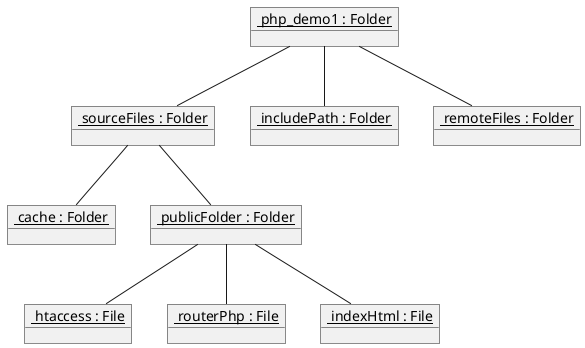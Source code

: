 @startuml

object "<u> php_demo1 : Folder" as php_demo1
object "<u> sourceFiles : Folder" as sourceFiles
object "<u> cache : Folder" as cache
object "<u> publicFolder : Folder" as publicFolder
object "<u> includePath : Folder" as includePath
object "<u> remoteFiles : Folder" as remoteFiles

object "<u> htaccess : File" as htaccess
object "<u> routerPhp : File" as routerPhp
object "<u> indexHtml : File" as indexHtml

php_demo1 -- sourceFiles
php_demo1 -- includePath
php_demo1 -- remoteFiles

sourceFiles -- cache
sourceFiles -- publicFolder

publicFolder -- htaccess
publicFolder -- routerPhp
publicFolder -- indexHtml

@enduml

